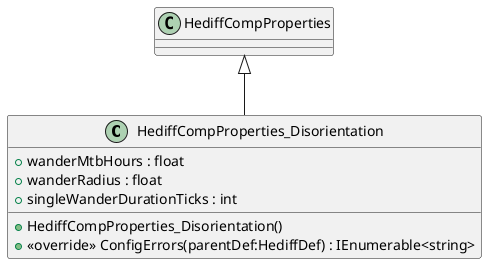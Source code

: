 @startuml
class HediffCompProperties_Disorientation {
    + wanderMtbHours : float
    + wanderRadius : float
    + singleWanderDurationTicks : int
    + HediffCompProperties_Disorientation()
    + <<override>> ConfigErrors(parentDef:HediffDef) : IEnumerable<string>
}
HediffCompProperties <|-- HediffCompProperties_Disorientation
@enduml
